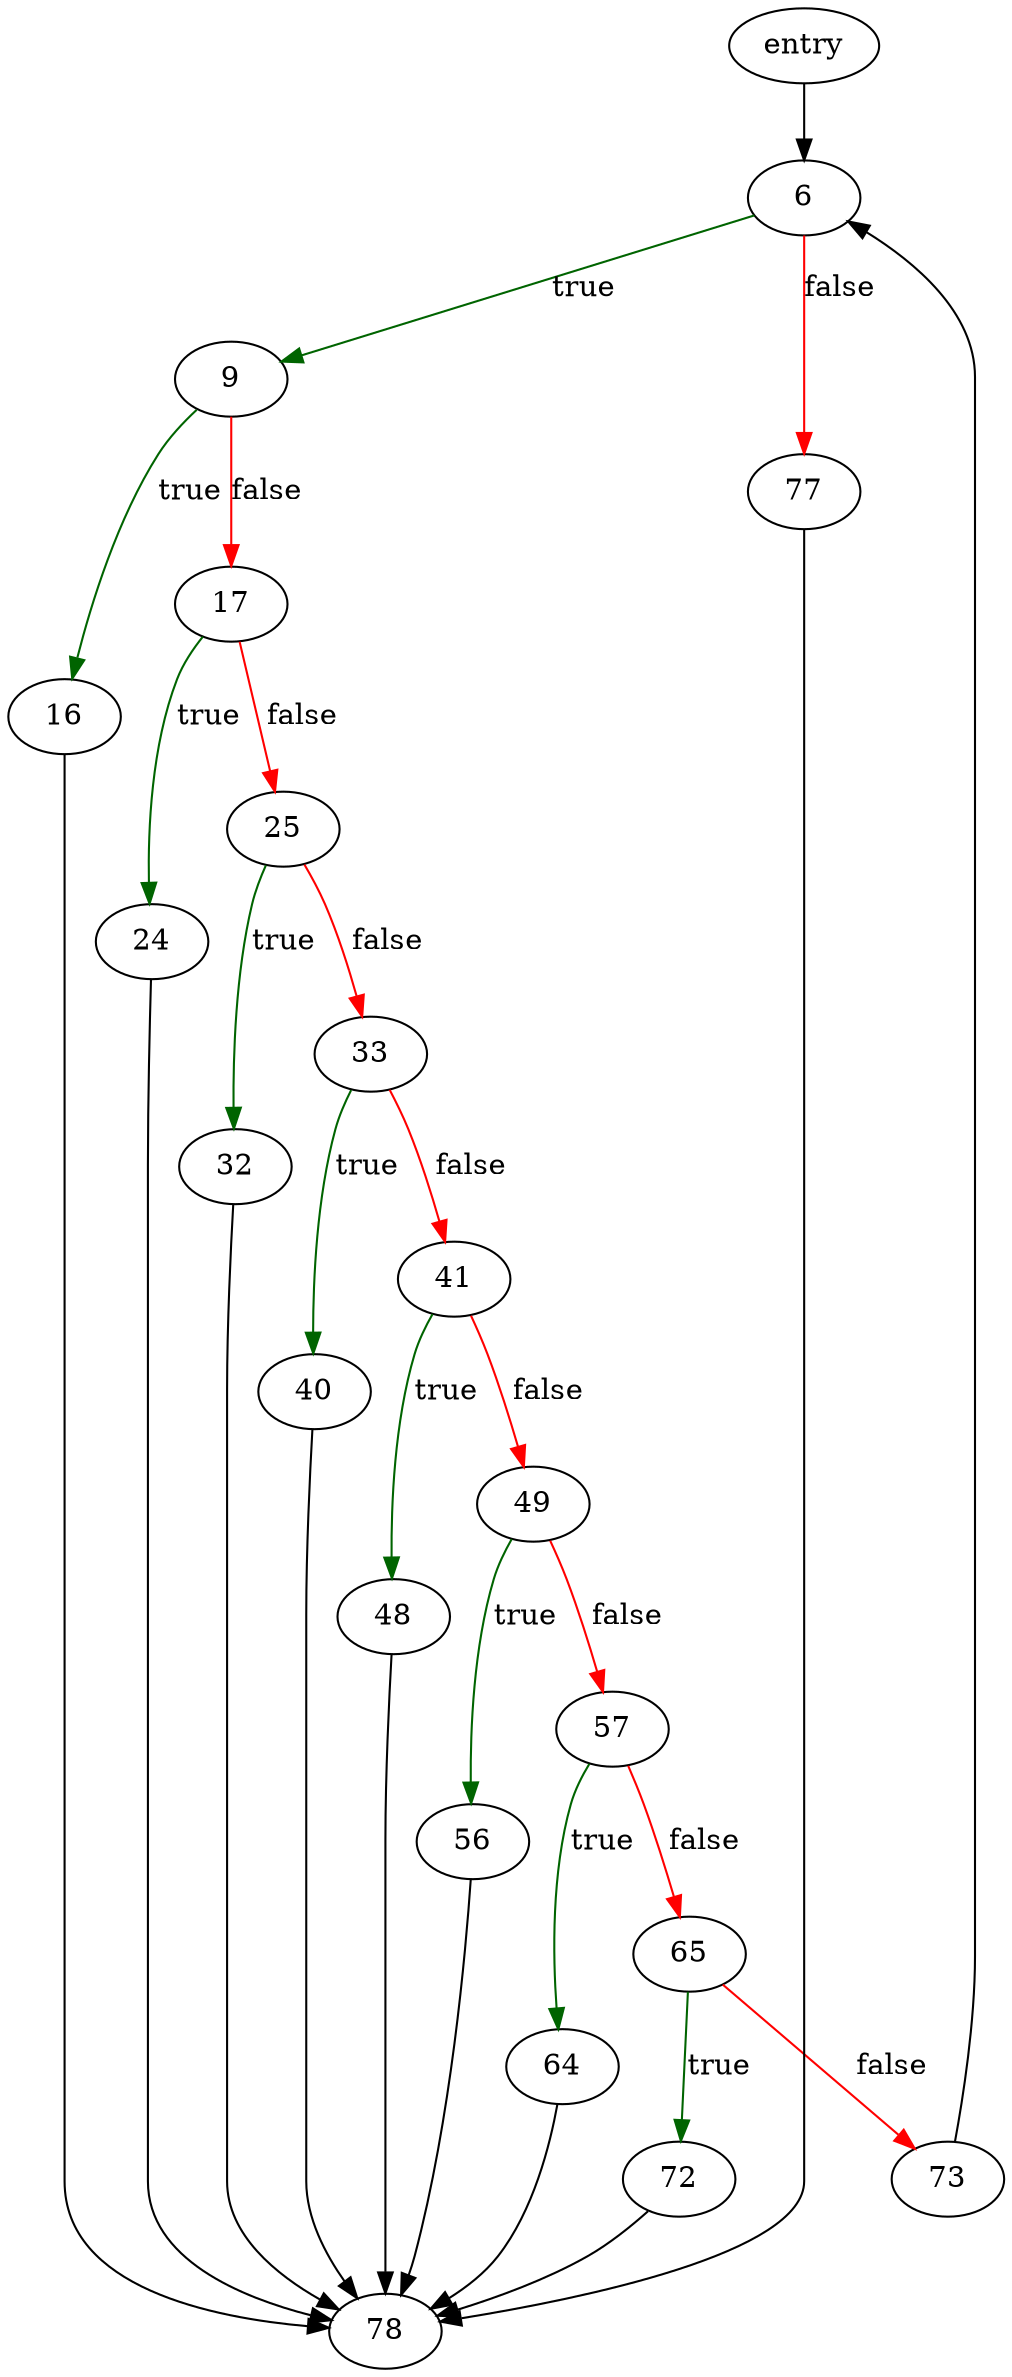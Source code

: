 digraph "sqlite3FixSelect" {
	// Node definitions.
	2 [label=entry];
	6;
	9;
	16;
	17;
	24;
	25;
	32;
	33;
	40;
	41;
	48;
	49;
	56;
	57;
	64;
	65;
	72;
	73;
	77;
	78;

	// Edge definitions.
	2 -> 6;
	6 -> 9 [
		color=darkgreen
		label=true
	];
	6 -> 77 [
		color=red
		label=false
	];
	9 -> 16 [
		color=darkgreen
		label=true
	];
	9 -> 17 [
		color=red
		label=false
	];
	16 -> 78;
	17 -> 24 [
		color=darkgreen
		label=true
	];
	17 -> 25 [
		color=red
		label=false
	];
	24 -> 78;
	25 -> 32 [
		color=darkgreen
		label=true
	];
	25 -> 33 [
		color=red
		label=false
	];
	32 -> 78;
	33 -> 40 [
		color=darkgreen
		label=true
	];
	33 -> 41 [
		color=red
		label=false
	];
	40 -> 78;
	41 -> 48 [
		color=darkgreen
		label=true
	];
	41 -> 49 [
		color=red
		label=false
	];
	48 -> 78;
	49 -> 56 [
		color=darkgreen
		label=true
	];
	49 -> 57 [
		color=red
		label=false
	];
	56 -> 78;
	57 -> 64 [
		color=darkgreen
		label=true
	];
	57 -> 65 [
		color=red
		label=false
	];
	64 -> 78;
	65 -> 72 [
		color=darkgreen
		label=true
	];
	65 -> 73 [
		color=red
		label=false
	];
	72 -> 78;
	73 -> 6;
	77 -> 78;
}